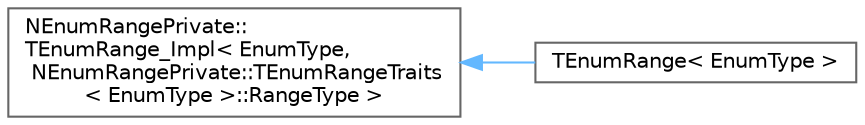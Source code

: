 digraph "Graphical Class Hierarchy"
{
 // INTERACTIVE_SVG=YES
 // LATEX_PDF_SIZE
  bgcolor="transparent";
  edge [fontname=Helvetica,fontsize=10,labelfontname=Helvetica,labelfontsize=10];
  node [fontname=Helvetica,fontsize=10,shape=box,height=0.2,width=0.4];
  rankdir="LR";
  Node0 [id="Node000000",label="NEnumRangePrivate::\lTEnumRange_Impl\< EnumType,\l NEnumRangePrivate::TEnumRangeTraits\l\< EnumType \>::RangeType \>",height=0.2,width=0.4,color="grey40", fillcolor="white", style="filled",URL="$da/de4/structNEnumRangePrivate_1_1TEnumRange__Impl.html",tooltip=" "];
  Node0 -> Node1 [id="edge5958_Node000000_Node000001",dir="back",color="steelblue1",style="solid",tooltip=" "];
  Node1 [id="Node000001",label="TEnumRange\< EnumType \>",height=0.2,width=0.4,color="grey40", fillcolor="white", style="filled",URL="$dc/df4/structTEnumRange.html",tooltip="Range type for iterating over enum values."];
}
